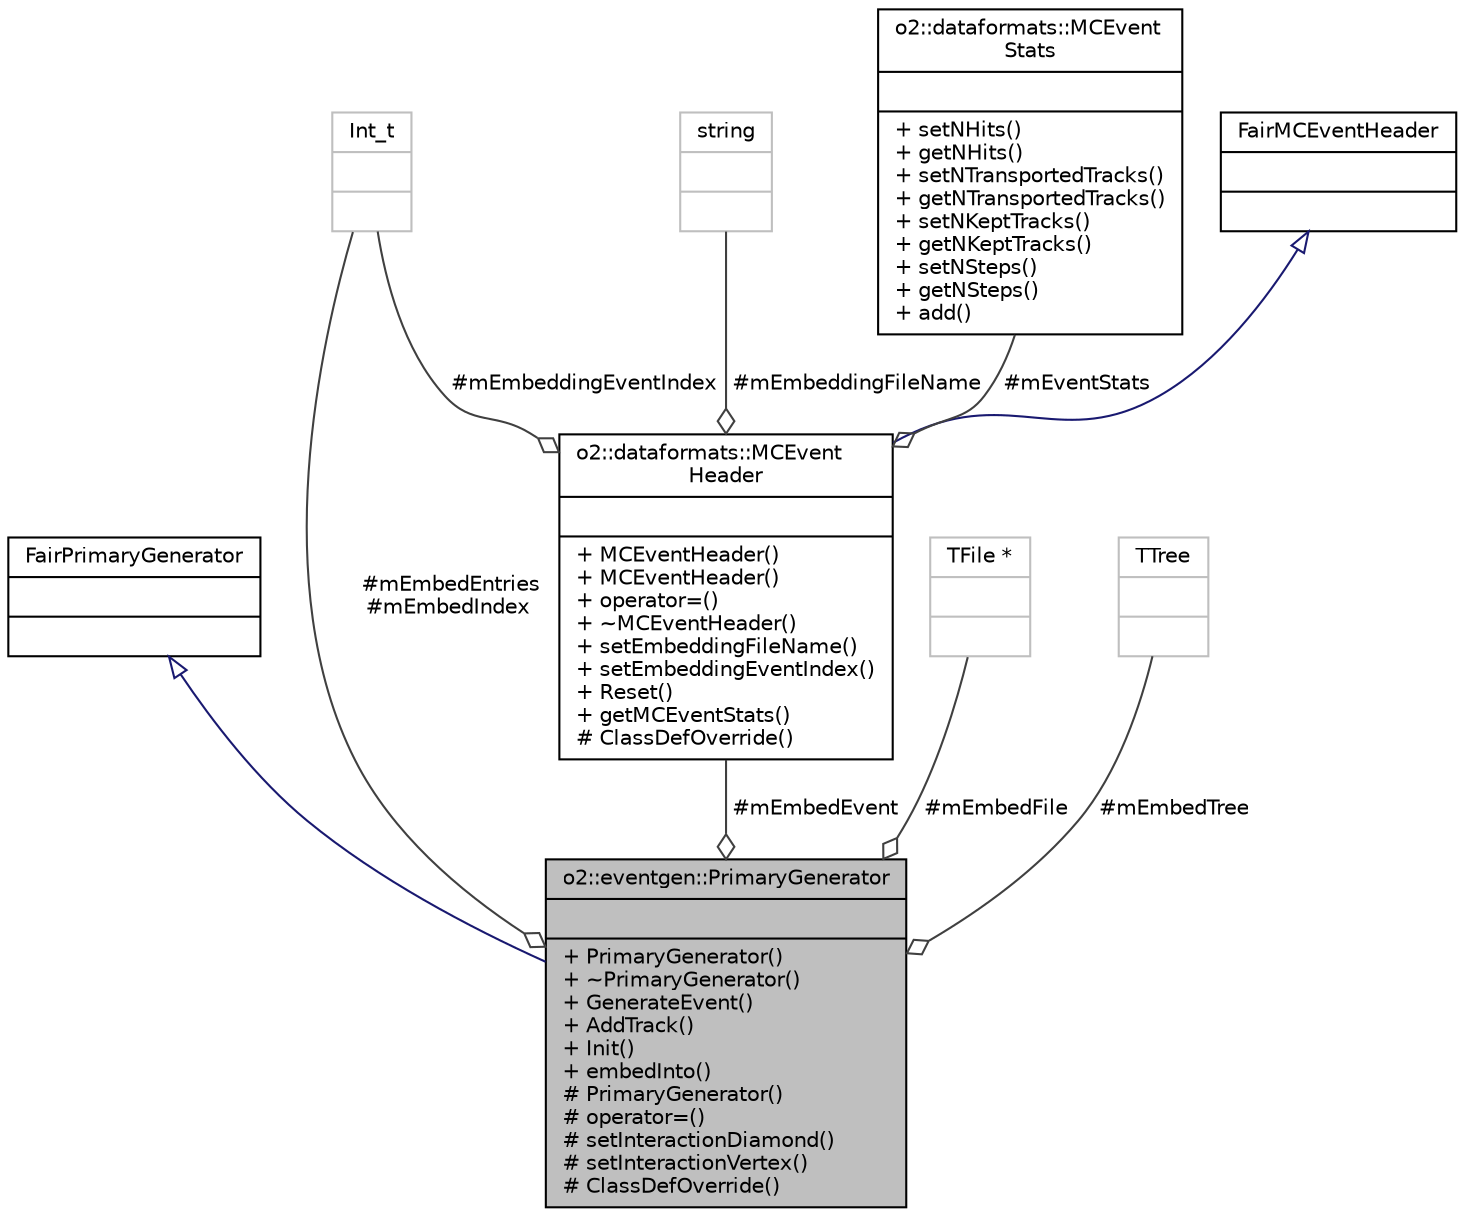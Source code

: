 digraph "o2::eventgen::PrimaryGenerator"
{
 // INTERACTIVE_SVG=YES
  bgcolor="transparent";
  edge [fontname="Helvetica",fontsize="10",labelfontname="Helvetica",labelfontsize="10"];
  node [fontname="Helvetica",fontsize="10",shape=record];
  Node2 [label="{o2::eventgen::PrimaryGenerator\n||+ PrimaryGenerator()\l+ ~PrimaryGenerator()\l+ GenerateEvent()\l+ AddTrack()\l+ Init()\l+ embedInto()\l# PrimaryGenerator()\l# operator=()\l# setInteractionDiamond()\l# setInteractionVertex()\l# ClassDefOverride()\l}",height=0.2,width=0.4,color="black", fillcolor="grey75", style="filled", fontcolor="black"];
  Node3 -> Node2 [dir="back",color="midnightblue",fontsize="10",style="solid",arrowtail="onormal",fontname="Helvetica"];
  Node3 [label="{FairPrimaryGenerator\n||}",height=0.2,width=0.4,color="black",URL="$d6/d1f/classFairPrimaryGenerator.html"];
  Node4 -> Node2 [color="grey25",fontsize="10",style="solid",label=" #mEmbedEvent" ,arrowhead="odiamond",fontname="Helvetica"];
  Node4 [label="{o2::dataformats::MCEvent\lHeader\n||+ MCEventHeader()\l+ MCEventHeader()\l+ operator=()\l+ ~MCEventHeader()\l+ setEmbeddingFileName()\l+ setEmbeddingEventIndex()\l+ Reset()\l+ getMCEventStats()\l# ClassDefOverride()\l}",height=0.2,width=0.4,color="black",URL="$d4/db1/classo2_1_1dataformats_1_1MCEventHeader.html"];
  Node5 -> Node4 [dir="back",color="midnightblue",fontsize="10",style="solid",arrowtail="onormal",fontname="Helvetica"];
  Node5 [label="{FairMCEventHeader\n||}",height=0.2,width=0.4,color="black",URL="$dd/d8f/classFairMCEventHeader.html"];
  Node6 -> Node4 [color="grey25",fontsize="10",style="solid",label=" #mEmbeddingFileName" ,arrowhead="odiamond",fontname="Helvetica"];
  Node6 [label="{string\n||}",height=0.2,width=0.4,color="grey75"];
  Node7 -> Node4 [color="grey25",fontsize="10",style="solid",label=" #mEmbeddingEventIndex" ,arrowhead="odiamond",fontname="Helvetica"];
  Node7 [label="{Int_t\n||}",height=0.2,width=0.4,color="grey75"];
  Node8 -> Node4 [color="grey25",fontsize="10",style="solid",label=" #mEventStats" ,arrowhead="odiamond",fontname="Helvetica"];
  Node8 [label="{o2::dataformats::MCEvent\lStats\n||+ setNHits()\l+ getNHits()\l+ setNTransportedTracks()\l+ getNTransportedTracks()\l+ setNKeptTracks()\l+ getNKeptTracks()\l+ setNSteps()\l+ getNSteps()\l+ add()\l}",height=0.2,width=0.4,color="black",URL="$d9/ddb/classo2_1_1dataformats_1_1MCEventStats.html"];
  Node9 -> Node2 [color="grey25",fontsize="10",style="solid",label=" #mEmbedFile" ,arrowhead="odiamond",fontname="Helvetica"];
  Node9 [label="{TFile *\n||}",height=0.2,width=0.4,color="grey75"];
  Node10 -> Node2 [color="grey25",fontsize="10",style="solid",label=" #mEmbedTree" ,arrowhead="odiamond",fontname="Helvetica"];
  Node10 [label="{TTree\n||}",height=0.2,width=0.4,color="grey75"];
  Node7 -> Node2 [color="grey25",fontsize="10",style="solid",label=" #mEmbedEntries\n#mEmbedIndex" ,arrowhead="odiamond",fontname="Helvetica"];
}

